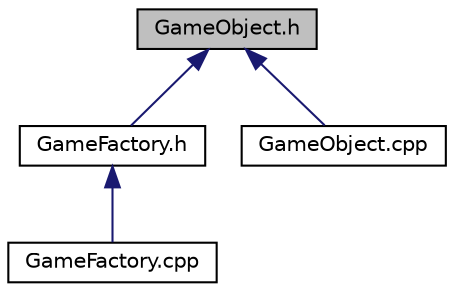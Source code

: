 digraph "GameObject.h"
{
  edge [fontname="Helvetica",fontsize="10",labelfontname="Helvetica",labelfontsize="10"];
  node [fontname="Helvetica",fontsize="10",shape=record];
  Node1 [label="GameObject.h",height=0.2,width=0.4,color="black", fillcolor="grey75", style="filled", fontcolor="black"];
  Node1 -> Node2 [dir="back",color="midnightblue",fontsize="10",style="solid",fontname="Helvetica"];
  Node2 [label="GameFactory.h",height=0.2,width=0.4,color="black", fillcolor="white", style="filled",URL="$_game_factory_8h.html"];
  Node2 -> Node3 [dir="back",color="midnightblue",fontsize="10",style="solid",fontname="Helvetica"];
  Node3 [label="GameFactory.cpp",height=0.2,width=0.4,color="black", fillcolor="white", style="filled",URL="$_game_factory_8cpp.html"];
  Node1 -> Node4 [dir="back",color="midnightblue",fontsize="10",style="solid",fontname="Helvetica"];
  Node4 [label="GameObject.cpp",height=0.2,width=0.4,color="black", fillcolor="white", style="filled",URL="$_game_object_8cpp.html"];
}
